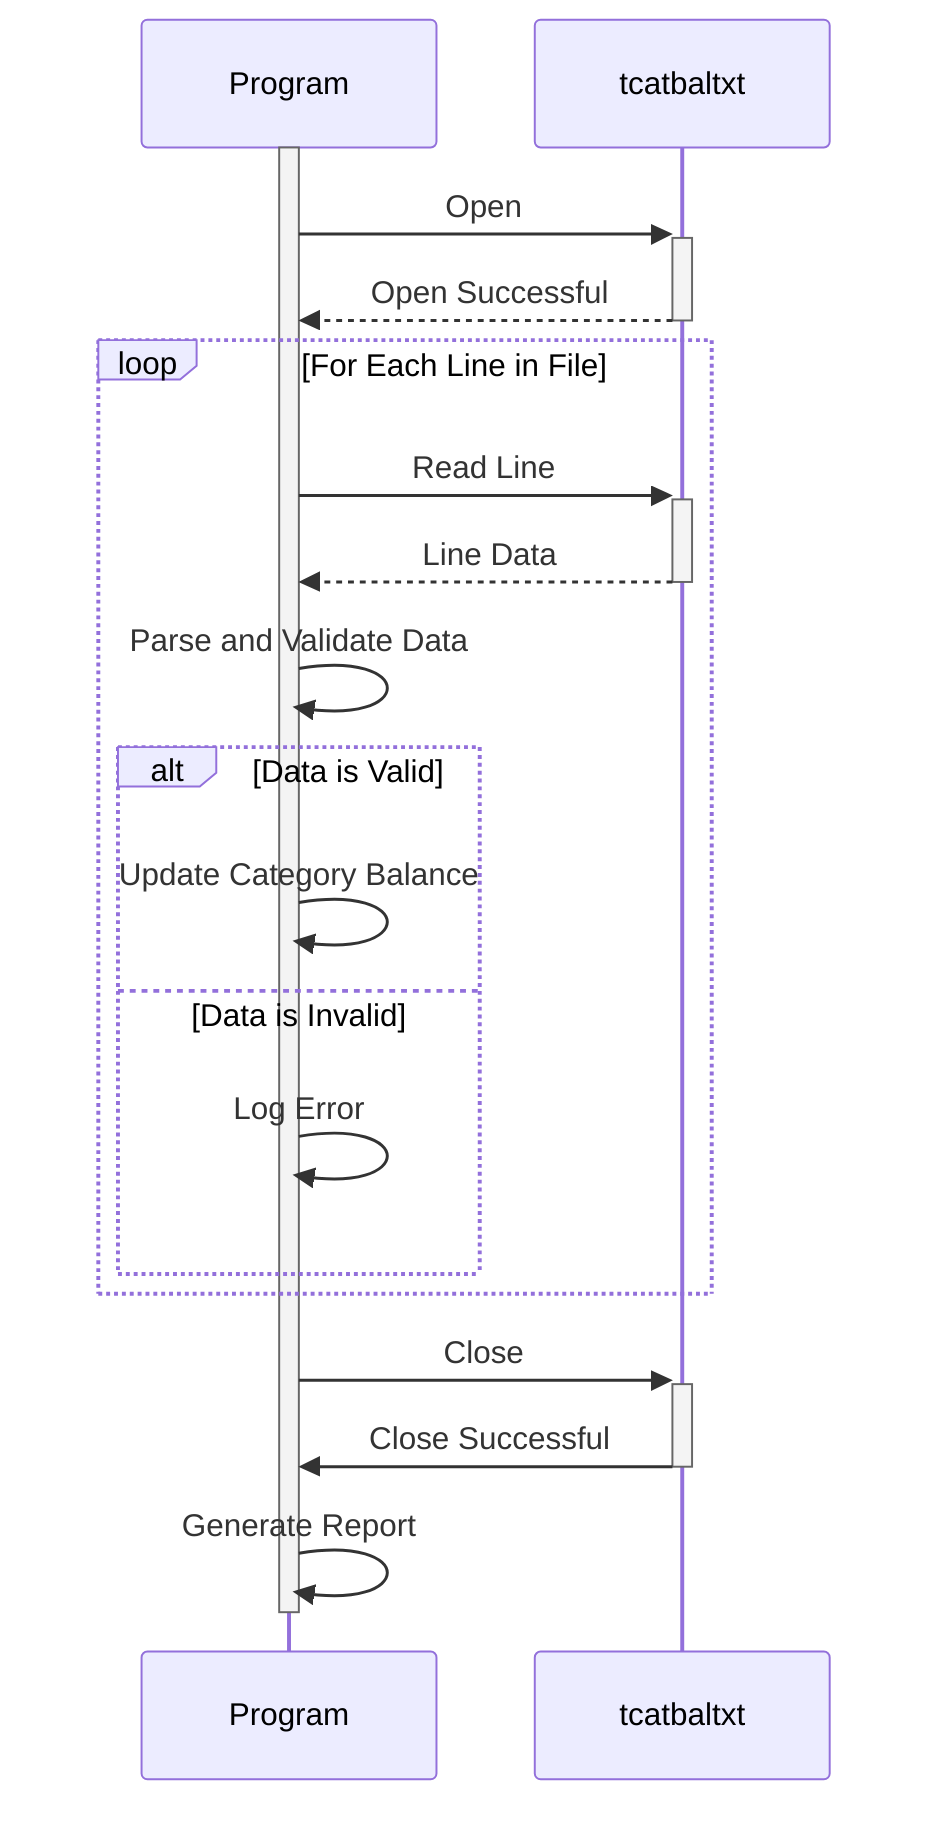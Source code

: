 sequenceDiagram
    participant Program
    participant tcatbaltxt

    activate Program
    Program->>+tcatbaltxt: Open
    tcatbaltxt-->>-Program: Open Successful

    loop For Each Line in File
        Program->>+tcatbaltxt: Read Line
        tcatbaltxt-->>-Program: Line Data
        Program->>Program: Parse and Validate Data
        alt Data is Valid
            Program->>Program: Update Category Balance
        else Data is Invalid
            Program->>Program: Log Error
        end
    end

    Program->>+tcatbaltxt: Close
    tcatbaltxt->>-Program: Close Successful
    Program->>Program: Generate Report
    deactivate Program
